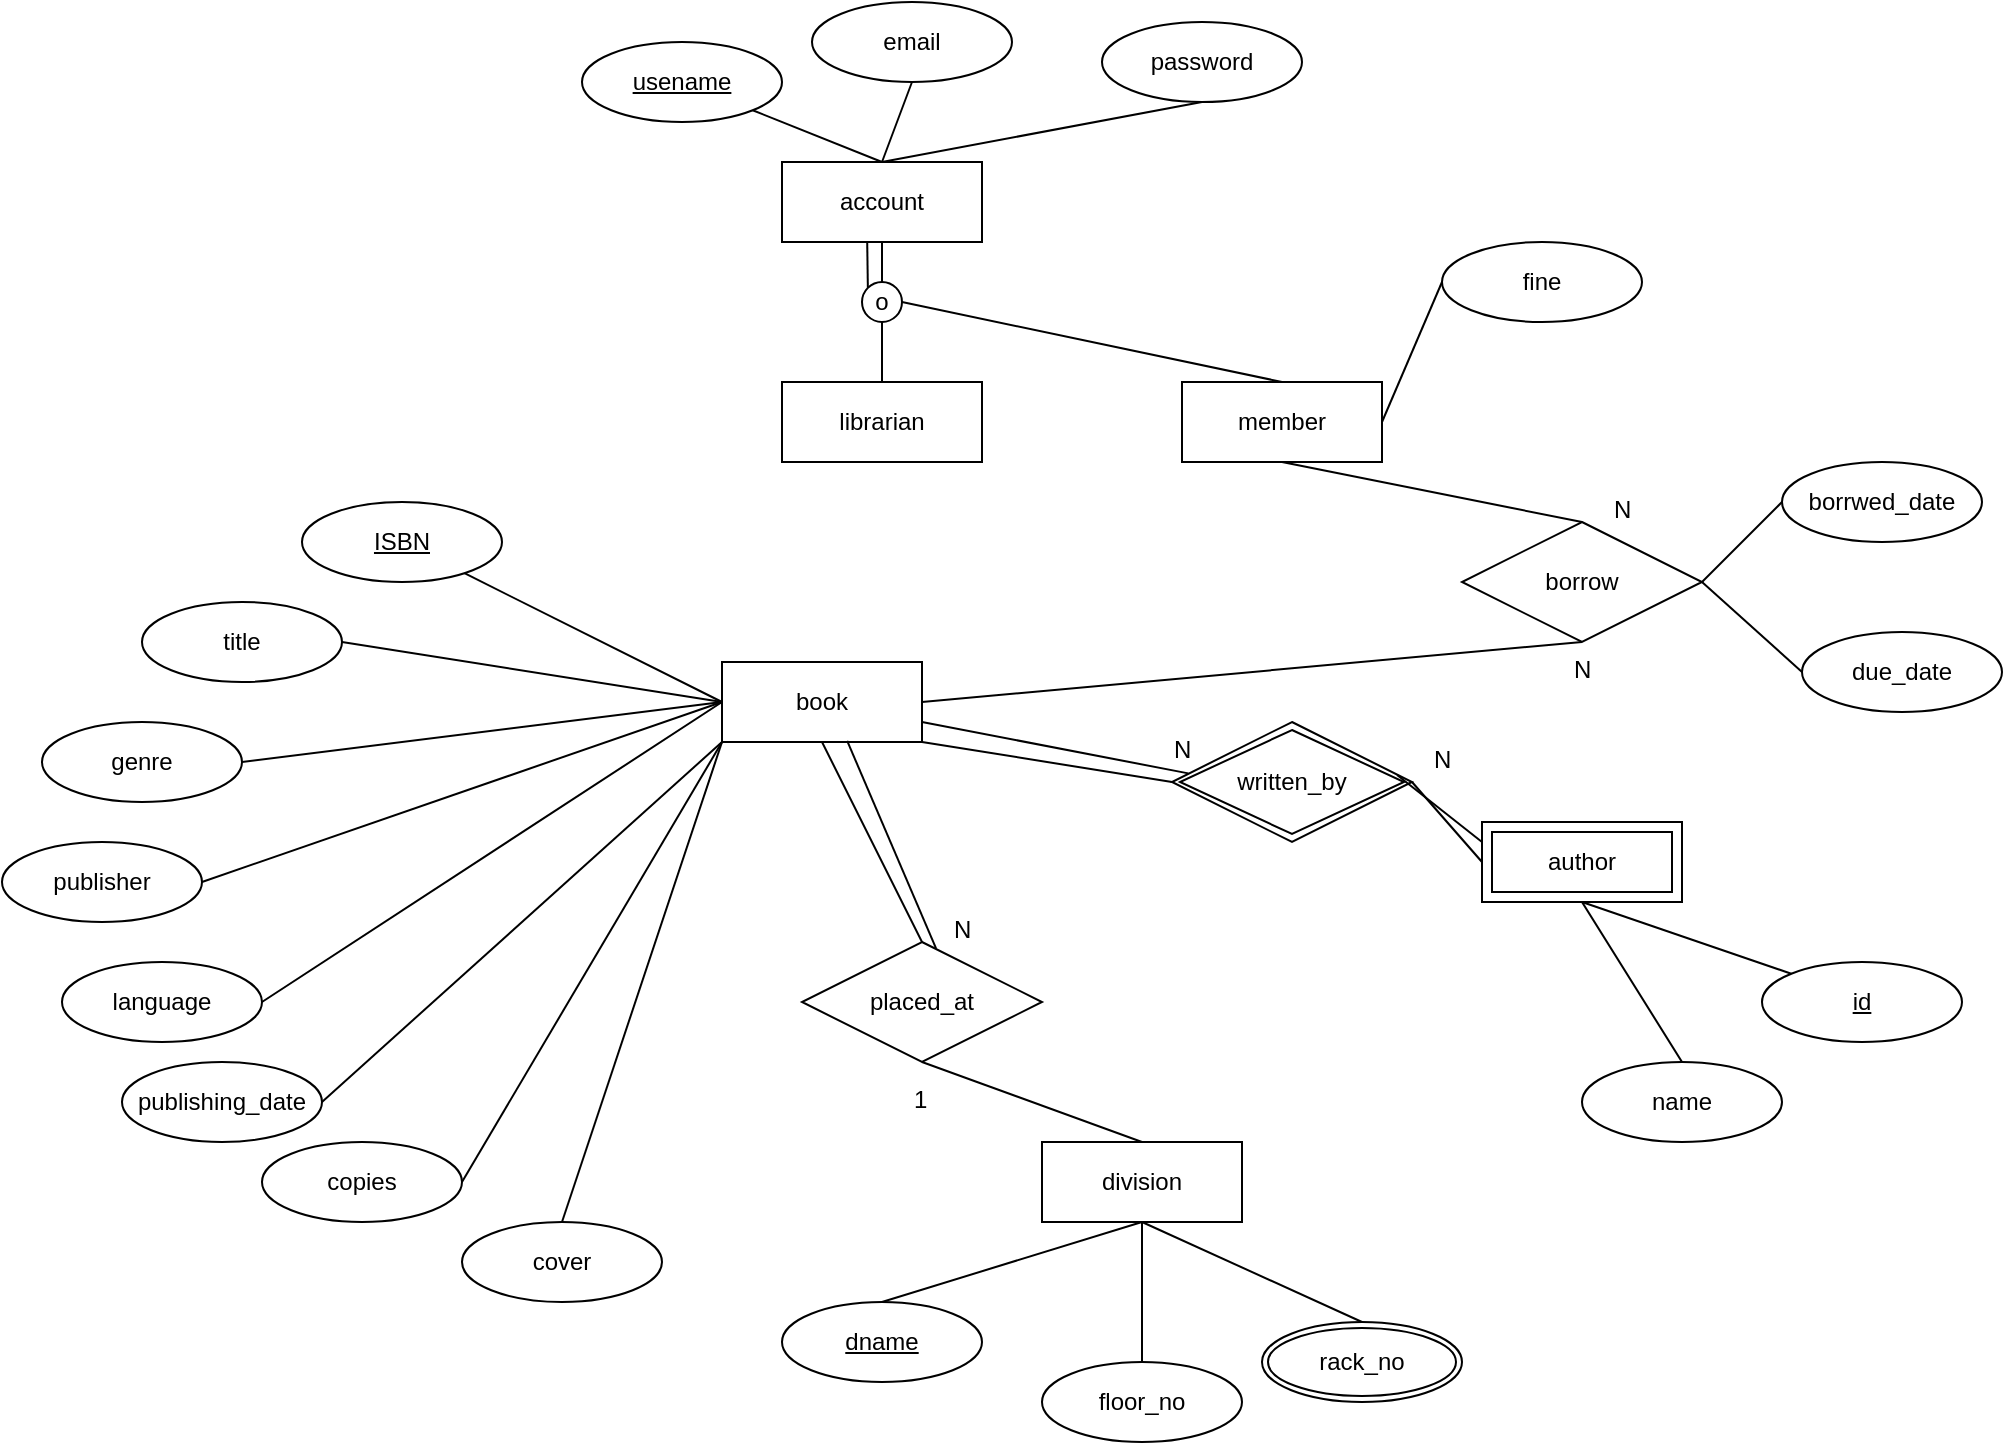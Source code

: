 <mxfile version="14.4.2" type="github">
  <diagram id="j3Z4iEj-AahcLPHdQoN0" name="Page-1">
    <mxGraphModel dx="2036" dy="545" grid="1" gridSize="10" guides="1" tooltips="1" connect="1" arrows="1" fold="1" page="1" pageScale="1" pageWidth="850" pageHeight="1100" math="0" shadow="0">
      <root>
        <mxCell id="0" />
        <mxCell id="1" parent="0" />
        <mxCell id="8FBa52UY_1ct1oGuE3lu-1" value="account" style="whiteSpace=wrap;html=1;align=center;" parent="1" vertex="1">
          <mxGeometry x="110" y="110" width="100" height="40" as="geometry" />
        </mxCell>
        <mxCell id="8FBa52UY_1ct1oGuE3lu-3" value="librarian" style="whiteSpace=wrap;html=1;align=center;" parent="1" vertex="1">
          <mxGeometry x="110" y="220" width="100" height="40" as="geometry" />
        </mxCell>
        <mxCell id="8FBa52UY_1ct1oGuE3lu-4" value="member" style="whiteSpace=wrap;html=1;align=center;" parent="1" vertex="1">
          <mxGeometry x="310" y="220" width="100" height="40" as="geometry" />
        </mxCell>
        <mxCell id="8FBa52UY_1ct1oGuE3lu-5" value="book" style="whiteSpace=wrap;html=1;align=center;" parent="1" vertex="1">
          <mxGeometry x="80" y="360" width="100" height="40" as="geometry" />
        </mxCell>
        <mxCell id="8FBa52UY_1ct1oGuE3lu-6" value="division" style="whiteSpace=wrap;html=1;align=center;" parent="1" vertex="1">
          <mxGeometry x="240" y="600" width="100" height="40" as="geometry" />
        </mxCell>
        <mxCell id="8FBa52UY_1ct1oGuE3lu-8" value="usename" style="ellipse;whiteSpace=wrap;html=1;align=center;fontStyle=4;" parent="1" vertex="1">
          <mxGeometry x="10" y="50" width="100" height="40" as="geometry" />
        </mxCell>
        <mxCell id="8FBa52UY_1ct1oGuE3lu-9" value="email" style="ellipse;whiteSpace=wrap;html=1;align=center;" parent="1" vertex="1">
          <mxGeometry x="125" y="30" width="100" height="40" as="geometry" />
        </mxCell>
        <mxCell id="8FBa52UY_1ct1oGuE3lu-10" value="password" style="ellipse;whiteSpace=wrap;html=1;align=center;" parent="1" vertex="1">
          <mxGeometry x="270" y="40" width="100" height="40" as="geometry" />
        </mxCell>
        <mxCell id="8FBa52UY_1ct1oGuE3lu-11" value="borrow" style="shape=rhombus;perimeter=rhombusPerimeter;whiteSpace=wrap;html=1;align=center;" parent="1" vertex="1">
          <mxGeometry x="450" y="290" width="120" height="60" as="geometry" />
        </mxCell>
        <mxCell id="8FBa52UY_1ct1oGuE3lu-15" value="placed_at" style="shape=rhombus;perimeter=rhombusPerimeter;whiteSpace=wrap;html=1;align=center;" parent="1" vertex="1">
          <mxGeometry x="120" y="500" width="120" height="60" as="geometry" />
        </mxCell>
        <mxCell id="8FBa52UY_1ct1oGuE3lu-16" value="author" style="shape=ext;margin=3;double=1;whiteSpace=wrap;html=1;align=center;" parent="1" vertex="1">
          <mxGeometry x="460" y="440" width="100" height="40" as="geometry" />
        </mxCell>
        <mxCell id="8FBa52UY_1ct1oGuE3lu-17" value="written_by" style="shape=rhombus;double=1;perimeter=rhombusPerimeter;whiteSpace=wrap;html=1;align=center;" parent="1" vertex="1">
          <mxGeometry x="305" y="390" width="120" height="60" as="geometry" />
        </mxCell>
        <mxCell id="8FBa52UY_1ct1oGuE3lu-18" value="" style="endArrow=none;html=1;rounded=0;entryX=0.5;entryY=1;entryDx=0;entryDy=0;exitX=0.5;exitY=0;exitDx=0;exitDy=0;" parent="1" source="8FBa52UY_1ct1oGuE3lu-11" target="8FBa52UY_1ct1oGuE3lu-4" edge="1">
          <mxGeometry relative="1" as="geometry">
            <mxPoint x="300" y="240" as="sourcePoint" />
            <mxPoint x="460" y="240" as="targetPoint" />
          </mxGeometry>
        </mxCell>
        <mxCell id="8FBa52UY_1ct1oGuE3lu-20" value="" style="endArrow=none;html=1;rounded=0;entryX=0.5;entryY=1;entryDx=0;entryDy=0;exitX=1;exitY=0.5;exitDx=0;exitDy=0;" parent="1" source="8FBa52UY_1ct1oGuE3lu-5" target="8FBa52UY_1ct1oGuE3lu-11" edge="1">
          <mxGeometry relative="1" as="geometry">
            <mxPoint x="300" y="320" as="sourcePoint" />
            <mxPoint x="460" y="320" as="targetPoint" />
          </mxGeometry>
        </mxCell>
        <mxCell id="8FBa52UY_1ct1oGuE3lu-24" value="" style="endArrow=none;html=1;rounded=0;exitX=1;exitY=1;exitDx=0;exitDy=0;entryX=0;entryY=0.5;entryDx=0;entryDy=0;" parent="1" source="8FBa52UY_1ct1oGuE3lu-5" target="8FBa52UY_1ct1oGuE3lu-17" edge="1">
          <mxGeometry relative="1" as="geometry">
            <mxPoint x="300" y="360" as="sourcePoint" />
            <mxPoint x="460" y="360" as="targetPoint" />
          </mxGeometry>
        </mxCell>
        <mxCell id="8FBa52UY_1ct1oGuE3lu-25" value="" style="endArrow=none;html=1;rounded=0;entryX=0;entryY=0.5;entryDx=0;entryDy=0;exitX=1;exitY=0.5;exitDx=0;exitDy=0;" parent="1" source="8FBa52UY_1ct1oGuE3lu-17" target="8FBa52UY_1ct1oGuE3lu-16" edge="1">
          <mxGeometry relative="1" as="geometry">
            <mxPoint x="300" y="360" as="sourcePoint" />
            <mxPoint x="460" y="360" as="targetPoint" />
          </mxGeometry>
        </mxCell>
        <mxCell id="8FBa52UY_1ct1oGuE3lu-26" value="" style="endArrow=none;html=1;rounded=0;entryX=0;entryY=0.25;entryDx=0;entryDy=0;exitX=0.938;exitY=0.442;exitDx=0;exitDy=0;exitPerimeter=0;" parent="1" source="8FBa52UY_1ct1oGuE3lu-17" target="8FBa52UY_1ct1oGuE3lu-16" edge="1">
          <mxGeometry relative="1" as="geometry">
            <mxPoint x="300" y="360" as="sourcePoint" />
            <mxPoint x="460" y="360" as="targetPoint" />
          </mxGeometry>
        </mxCell>
        <mxCell id="8FBa52UY_1ct1oGuE3lu-31" value="" style="endArrow=none;html=1;rounded=0;exitX=1;exitY=0.75;exitDx=0;exitDy=0;entryX=0.068;entryY=0.428;entryDx=0;entryDy=0;entryPerimeter=0;" parent="1" source="8FBa52UY_1ct1oGuE3lu-5" target="8FBa52UY_1ct1oGuE3lu-17" edge="1">
          <mxGeometry relative="1" as="geometry">
            <mxPoint x="240" y="460" as="sourcePoint" />
            <mxPoint x="400" y="460" as="targetPoint" />
          </mxGeometry>
        </mxCell>
        <mxCell id="8FBa52UY_1ct1oGuE3lu-32" value="" style="endArrow=none;html=1;rounded=0;entryX=0.5;entryY=1;entryDx=0;entryDy=0;exitX=0.5;exitY=0;exitDx=0;exitDy=0;" parent="1" source="8FBa52UY_1ct1oGuE3lu-15" target="8FBa52UY_1ct1oGuE3lu-5" edge="1">
          <mxGeometry relative="1" as="geometry">
            <mxPoint x="200" y="510" as="sourcePoint" />
            <mxPoint x="360" y="510" as="targetPoint" />
          </mxGeometry>
        </mxCell>
        <mxCell id="8FBa52UY_1ct1oGuE3lu-33" value="" style="endArrow=none;html=1;rounded=0;entryX=0.5;entryY=0;entryDx=0;entryDy=0;exitX=0.5;exitY=1;exitDx=0;exitDy=0;" parent="1" source="8FBa52UY_1ct1oGuE3lu-15" target="8FBa52UY_1ct1oGuE3lu-6" edge="1">
          <mxGeometry relative="1" as="geometry">
            <mxPoint x="200" y="510" as="sourcePoint" />
            <mxPoint x="360" y="510" as="targetPoint" />
          </mxGeometry>
        </mxCell>
        <mxCell id="8FBa52UY_1ct1oGuE3lu-34" value="" style="endArrow=none;html=1;rounded=0;entryX=0.626;entryY=0.987;entryDx=0;entryDy=0;entryPerimeter=0;exitX=0.559;exitY=0.055;exitDx=0;exitDy=0;exitPerimeter=0;" parent="1" source="8FBa52UY_1ct1oGuE3lu-15" target="8FBa52UY_1ct1oGuE3lu-5" edge="1">
          <mxGeometry relative="1" as="geometry">
            <mxPoint x="200" y="510" as="sourcePoint" />
            <mxPoint x="360" y="510" as="targetPoint" />
          </mxGeometry>
        </mxCell>
        <mxCell id="8FBa52UY_1ct1oGuE3lu-35" value="o" style="ellipse;whiteSpace=wrap;html=1;aspect=fixed;" parent="1" vertex="1">
          <mxGeometry x="150" y="170" width="20" height="20" as="geometry" />
        </mxCell>
        <mxCell id="8FBa52UY_1ct1oGuE3lu-36" value="" style="endArrow=none;html=1;entryX=0.5;entryY=0;entryDx=0;entryDy=0;exitX=1;exitY=0.5;exitDx=0;exitDy=0;" parent="1" source="8FBa52UY_1ct1oGuE3lu-35" target="8FBa52UY_1ct1oGuE3lu-4" edge="1">
          <mxGeometry width="50" height="50" relative="1" as="geometry">
            <mxPoint x="250" y="230" as="sourcePoint" />
            <mxPoint x="300" y="180" as="targetPoint" />
          </mxGeometry>
        </mxCell>
        <mxCell id="8FBa52UY_1ct1oGuE3lu-37" value="" style="endArrow=none;html=1;exitX=0.5;exitY=1;exitDx=0;exitDy=0;" parent="1" source="8FBa52UY_1ct1oGuE3lu-35" target="8FBa52UY_1ct1oGuE3lu-3" edge="1">
          <mxGeometry width="50" height="50" relative="1" as="geometry">
            <mxPoint x="250" y="230" as="sourcePoint" />
            <mxPoint x="300" y="180" as="targetPoint" />
          </mxGeometry>
        </mxCell>
        <mxCell id="8FBa52UY_1ct1oGuE3lu-39" value="" style="endArrow=none;html=1;entryX=0.5;entryY=1;entryDx=0;entryDy=0;exitX=0.5;exitY=0;exitDx=0;exitDy=0;" parent="1" source="8FBa52UY_1ct1oGuE3lu-35" target="8FBa52UY_1ct1oGuE3lu-1" edge="1">
          <mxGeometry width="50" height="50" relative="1" as="geometry">
            <mxPoint x="140" y="220" as="sourcePoint" />
            <mxPoint x="190" y="170" as="targetPoint" />
          </mxGeometry>
        </mxCell>
        <mxCell id="8FBa52UY_1ct1oGuE3lu-40" value="" style="endArrow=none;html=1;entryX=0.426;entryY=0.999;entryDx=0;entryDy=0;entryPerimeter=0;exitX=0;exitY=0;exitDx=0;exitDy=0;" parent="1" source="8FBa52UY_1ct1oGuE3lu-35" target="8FBa52UY_1ct1oGuE3lu-1" edge="1">
          <mxGeometry width="50" height="50" relative="1" as="geometry">
            <mxPoint x="140" y="220" as="sourcePoint" />
            <mxPoint x="190" y="170" as="targetPoint" />
          </mxGeometry>
        </mxCell>
        <mxCell id="8FBa52UY_1ct1oGuE3lu-41" value="ISBN" style="ellipse;whiteSpace=wrap;html=1;align=center;fontStyle=4;" parent="1" vertex="1">
          <mxGeometry x="-130" y="280" width="100" height="40" as="geometry" />
        </mxCell>
        <mxCell id="8FBa52UY_1ct1oGuE3lu-42" value="title" style="ellipse;whiteSpace=wrap;html=1;align=center;" parent="1" vertex="1">
          <mxGeometry x="-210" y="330" width="100" height="40" as="geometry" />
        </mxCell>
        <mxCell id="8FBa52UY_1ct1oGuE3lu-43" value="genre" style="ellipse;whiteSpace=wrap;html=1;align=center;" parent="1" vertex="1">
          <mxGeometry x="-260" y="390" width="100" height="40" as="geometry" />
        </mxCell>
        <mxCell id="8FBa52UY_1ct1oGuE3lu-44" value="publisher" style="ellipse;whiteSpace=wrap;html=1;align=center;" parent="1" vertex="1">
          <mxGeometry x="-280" y="450" width="100" height="40" as="geometry" />
        </mxCell>
        <mxCell id="8FBa52UY_1ct1oGuE3lu-45" value="language" style="ellipse;whiteSpace=wrap;html=1;align=center;" parent="1" vertex="1">
          <mxGeometry x="-250" y="510" width="100" height="40" as="geometry" />
        </mxCell>
        <mxCell id="8FBa52UY_1ct1oGuE3lu-46" value="publishing_date" style="ellipse;whiteSpace=wrap;html=1;align=center;" parent="1" vertex="1">
          <mxGeometry x="-220" y="560" width="100" height="40" as="geometry" />
        </mxCell>
        <mxCell id="8FBa52UY_1ct1oGuE3lu-47" value="copies" style="ellipse;whiteSpace=wrap;html=1;align=center;" parent="1" vertex="1">
          <mxGeometry x="-150" y="600" width="100" height="40" as="geometry" />
        </mxCell>
        <mxCell id="8FBa52UY_1ct1oGuE3lu-48" value="cover" style="ellipse;whiteSpace=wrap;html=1;align=center;" parent="1" vertex="1">
          <mxGeometry x="-50" y="640" width="100" height="40" as="geometry" />
        </mxCell>
        <mxCell id="8FBa52UY_1ct1oGuE3lu-50" value="name" style="ellipse;whiteSpace=wrap;html=1;align=center;" parent="1" vertex="1">
          <mxGeometry x="510" y="560" width="100" height="40" as="geometry" />
        </mxCell>
        <mxCell id="8FBa52UY_1ct1oGuE3lu-51" value="id" style="ellipse;whiteSpace=wrap;html=1;align=center;fontStyle=4;" parent="1" vertex="1">
          <mxGeometry x="600" y="510" width="100" height="40" as="geometry" />
        </mxCell>
        <mxCell id="8FBa52UY_1ct1oGuE3lu-52" value="floor_no" style="ellipse;whiteSpace=wrap;html=1;align=center;" parent="1" vertex="1">
          <mxGeometry x="240" y="710" width="100" height="40" as="geometry" />
        </mxCell>
        <mxCell id="8FBa52UY_1ct1oGuE3lu-53" value="dname" style="ellipse;whiteSpace=wrap;html=1;align=center;fontStyle=4;" parent="1" vertex="1">
          <mxGeometry x="110" y="680" width="100" height="40" as="geometry" />
        </mxCell>
        <mxCell id="8FBa52UY_1ct1oGuE3lu-55" value="rack_no" style="ellipse;shape=doubleEllipse;margin=3;whiteSpace=wrap;html=1;align=center;" parent="1" vertex="1">
          <mxGeometry x="350" y="690" width="100" height="40" as="geometry" />
        </mxCell>
        <mxCell id="8FBa52UY_1ct1oGuE3lu-56" value="borrwed_date" style="ellipse;whiteSpace=wrap;html=1;align=center;" parent="1" vertex="1">
          <mxGeometry x="610" y="260" width="100" height="40" as="geometry" />
        </mxCell>
        <mxCell id="8FBa52UY_1ct1oGuE3lu-57" value="due_date" style="ellipse;whiteSpace=wrap;html=1;align=center;" parent="1" vertex="1">
          <mxGeometry x="620" y="345" width="100" height="40" as="geometry" />
        </mxCell>
        <mxCell id="8FBa52UY_1ct1oGuE3lu-58" value="" style="endArrow=none;html=1;rounded=0;exitX=1;exitY=0.5;exitDx=0;exitDy=0;entryX=0;entryY=0.5;entryDx=0;entryDy=0;" parent="1" source="8FBa52UY_1ct1oGuE3lu-11" target="8FBa52UY_1ct1oGuE3lu-56" edge="1">
          <mxGeometry relative="1" as="geometry">
            <mxPoint x="490" y="200" as="sourcePoint" />
            <mxPoint x="650" y="200" as="targetPoint" />
          </mxGeometry>
        </mxCell>
        <mxCell id="8FBa52UY_1ct1oGuE3lu-59" value="" style="endArrow=none;html=1;rounded=0;entryX=0;entryY=0.5;entryDx=0;entryDy=0;exitX=1;exitY=0.5;exitDx=0;exitDy=0;" parent="1" source="8FBa52UY_1ct1oGuE3lu-11" target="8FBa52UY_1ct1oGuE3lu-57" edge="1">
          <mxGeometry relative="1" as="geometry">
            <mxPoint x="610" y="320" as="sourcePoint" />
            <mxPoint x="810" y="330" as="targetPoint" />
          </mxGeometry>
        </mxCell>
        <mxCell id="8FBa52UY_1ct1oGuE3lu-60" value="" style="endArrow=none;html=1;rounded=0;" parent="1" source="8FBa52UY_1ct1oGuE3lu-41" edge="1">
          <mxGeometry relative="1" as="geometry">
            <mxPoint x="240" y="310" as="sourcePoint" />
            <mxPoint x="80" y="380" as="targetPoint" />
          </mxGeometry>
        </mxCell>
        <mxCell id="8FBa52UY_1ct1oGuE3lu-61" value="" style="endArrow=none;html=1;rounded=0;exitX=1;exitY=0.5;exitDx=0;exitDy=0;entryX=0;entryY=0.5;entryDx=0;entryDy=0;" parent="1" source="8FBa52UY_1ct1oGuE3lu-42" target="8FBa52UY_1ct1oGuE3lu-5" edge="1">
          <mxGeometry relative="1" as="geometry">
            <mxPoint x="240" y="330" as="sourcePoint" />
            <mxPoint x="400" y="330" as="targetPoint" />
          </mxGeometry>
        </mxCell>
        <mxCell id="8FBa52UY_1ct1oGuE3lu-62" value="" style="endArrow=none;html=1;rounded=0;exitX=1;exitY=0.5;exitDx=0;exitDy=0;entryX=0;entryY=0.5;entryDx=0;entryDy=0;" parent="1" source="8FBa52UY_1ct1oGuE3lu-43" target="8FBa52UY_1ct1oGuE3lu-5" edge="1">
          <mxGeometry relative="1" as="geometry">
            <mxPoint x="240" y="330" as="sourcePoint" />
            <mxPoint x="400" y="330" as="targetPoint" />
          </mxGeometry>
        </mxCell>
        <mxCell id="8FBa52UY_1ct1oGuE3lu-63" value="" style="endArrow=none;html=1;rounded=0;exitX=1;exitY=0.5;exitDx=0;exitDy=0;" parent="1" source="8FBa52UY_1ct1oGuE3lu-44" edge="1">
          <mxGeometry relative="1" as="geometry">
            <mxPoint x="240" y="330" as="sourcePoint" />
            <mxPoint x="80" y="380" as="targetPoint" />
          </mxGeometry>
        </mxCell>
        <mxCell id="8FBa52UY_1ct1oGuE3lu-64" value="" style="endArrow=none;html=1;rounded=0;exitX=1;exitY=0.5;exitDx=0;exitDy=0;" parent="1" source="8FBa52UY_1ct1oGuE3lu-45" edge="1">
          <mxGeometry relative="1" as="geometry">
            <mxPoint x="240" y="330" as="sourcePoint" />
            <mxPoint x="80" y="380" as="targetPoint" />
          </mxGeometry>
        </mxCell>
        <mxCell id="8FBa52UY_1ct1oGuE3lu-65" value="" style="endArrow=none;html=1;rounded=0;exitX=1;exitY=0.5;exitDx=0;exitDy=0;entryX=0;entryY=1;entryDx=0;entryDy=0;" parent="1" source="8FBa52UY_1ct1oGuE3lu-46" target="8FBa52UY_1ct1oGuE3lu-5" edge="1">
          <mxGeometry relative="1" as="geometry">
            <mxPoint x="240" y="500" as="sourcePoint" />
            <mxPoint x="400" y="500" as="targetPoint" />
          </mxGeometry>
        </mxCell>
        <mxCell id="8FBa52UY_1ct1oGuE3lu-66" value="" style="endArrow=none;html=1;rounded=0;exitX=1;exitY=0.5;exitDx=0;exitDy=0;entryX=0;entryY=1;entryDx=0;entryDy=0;" parent="1" source="8FBa52UY_1ct1oGuE3lu-47" target="8FBa52UY_1ct1oGuE3lu-5" edge="1">
          <mxGeometry relative="1" as="geometry">
            <mxPoint x="240" y="500" as="sourcePoint" />
            <mxPoint x="400" y="500" as="targetPoint" />
          </mxGeometry>
        </mxCell>
        <mxCell id="8FBa52UY_1ct1oGuE3lu-67" value="" style="endArrow=none;html=1;rounded=0;exitX=0.5;exitY=0;exitDx=0;exitDy=0;" parent="1" source="8FBa52UY_1ct1oGuE3lu-48" edge="1">
          <mxGeometry relative="1" as="geometry">
            <mxPoint x="240" y="500" as="sourcePoint" />
            <mxPoint x="80" y="400" as="targetPoint" />
          </mxGeometry>
        </mxCell>
        <mxCell id="8FBa52UY_1ct1oGuE3lu-68" value="" style="endArrow=none;html=1;rounded=0;exitX=0.5;exitY=1;exitDx=0;exitDy=0;entryX=0.5;entryY=0;entryDx=0;entryDy=0;" parent="1" source="8FBa52UY_1ct1oGuE3lu-16" target="8FBa52UY_1ct1oGuE3lu-50" edge="1">
          <mxGeometry relative="1" as="geometry">
            <mxPoint x="410" y="590" as="sourcePoint" />
            <mxPoint x="570" y="590" as="targetPoint" />
          </mxGeometry>
        </mxCell>
        <mxCell id="8FBa52UY_1ct1oGuE3lu-69" value="" style="endArrow=none;html=1;rounded=0;entryX=0;entryY=0;entryDx=0;entryDy=0;" parent="1" target="8FBa52UY_1ct1oGuE3lu-51" edge="1">
          <mxGeometry relative="1" as="geometry">
            <mxPoint x="510" y="480" as="sourcePoint" />
            <mxPoint x="570" y="590" as="targetPoint" />
          </mxGeometry>
        </mxCell>
        <mxCell id="8FBa52UY_1ct1oGuE3lu-71" value="" style="endArrow=none;html=1;rounded=0;exitX=0.5;exitY=1;exitDx=0;exitDy=0;entryX=0.5;entryY=0;entryDx=0;entryDy=0;" parent="1" source="8FBa52UY_1ct1oGuE3lu-6" target="8FBa52UY_1ct1oGuE3lu-55" edge="1">
          <mxGeometry relative="1" as="geometry">
            <mxPoint x="440" y="690" as="sourcePoint" />
            <mxPoint x="600" y="690" as="targetPoint" />
          </mxGeometry>
        </mxCell>
        <mxCell id="8FBa52UY_1ct1oGuE3lu-72" value="" style="endArrow=none;html=1;rounded=0;exitX=0.5;exitY=1;exitDx=0;exitDy=0;entryX=0.5;entryY=0;entryDx=0;entryDy=0;" parent="1" source="8FBa52UY_1ct1oGuE3lu-6" target="8FBa52UY_1ct1oGuE3lu-52" edge="1">
          <mxGeometry relative="1" as="geometry">
            <mxPoint x="440" y="690" as="sourcePoint" />
            <mxPoint x="600" y="690" as="targetPoint" />
          </mxGeometry>
        </mxCell>
        <mxCell id="8FBa52UY_1ct1oGuE3lu-73" value="" style="endArrow=none;html=1;rounded=0;exitX=0.5;exitY=1;exitDx=0;exitDy=0;entryX=0.5;entryY=0;entryDx=0;entryDy=0;" parent="1" source="8FBa52UY_1ct1oGuE3lu-6" target="8FBa52UY_1ct1oGuE3lu-53" edge="1">
          <mxGeometry relative="1" as="geometry">
            <mxPoint x="440" y="690" as="sourcePoint" />
            <mxPoint x="600" y="690" as="targetPoint" />
          </mxGeometry>
        </mxCell>
        <mxCell id="8FBa52UY_1ct1oGuE3lu-77" value="" style="endArrow=none;html=1;rounded=0;entryX=0.5;entryY=0;entryDx=0;entryDy=0;" parent="1" source="8FBa52UY_1ct1oGuE3lu-8" target="8FBa52UY_1ct1oGuE3lu-1" edge="1">
          <mxGeometry relative="1" as="geometry">
            <mxPoint x="40" y="210" as="sourcePoint" />
            <mxPoint x="200" y="210" as="targetPoint" />
          </mxGeometry>
        </mxCell>
        <mxCell id="8FBa52UY_1ct1oGuE3lu-78" value="" style="endArrow=none;html=1;rounded=0;entryX=0.5;entryY=1;entryDx=0;entryDy=0;exitX=0.5;exitY=0;exitDx=0;exitDy=0;" parent="1" source="8FBa52UY_1ct1oGuE3lu-1" target="8FBa52UY_1ct1oGuE3lu-9" edge="1">
          <mxGeometry relative="1" as="geometry">
            <mxPoint x="40" y="210" as="sourcePoint" />
            <mxPoint x="200" y="210" as="targetPoint" />
          </mxGeometry>
        </mxCell>
        <mxCell id="8FBa52UY_1ct1oGuE3lu-79" value="" style="endArrow=none;html=1;rounded=0;entryX=0.5;entryY=1;entryDx=0;entryDy=0;exitX=0.5;exitY=0;exitDx=0;exitDy=0;" parent="1" source="8FBa52UY_1ct1oGuE3lu-1" target="8FBa52UY_1ct1oGuE3lu-10" edge="1">
          <mxGeometry relative="1" as="geometry">
            <mxPoint x="40" y="210" as="sourcePoint" />
            <mxPoint x="200" y="210" as="targetPoint" />
          </mxGeometry>
        </mxCell>
        <mxCell id="8FBa52UY_1ct1oGuE3lu-80" value="fine" style="ellipse;whiteSpace=wrap;html=1;align=center;" parent="1" vertex="1">
          <mxGeometry x="440" y="150" width="100" height="40" as="geometry" />
        </mxCell>
        <mxCell id="8FBa52UY_1ct1oGuE3lu-81" value="" style="endArrow=none;html=1;rounded=0;entryX=0;entryY=0.5;entryDx=0;entryDy=0;exitX=1;exitY=0.5;exitDx=0;exitDy=0;" parent="1" source="8FBa52UY_1ct1oGuE3lu-4" target="8FBa52UY_1ct1oGuE3lu-80" edge="1">
          <mxGeometry relative="1" as="geometry">
            <mxPoint x="330" y="290" as="sourcePoint" />
            <mxPoint x="490" y="290" as="targetPoint" />
          </mxGeometry>
        </mxCell>
        <mxCell id="8FBa52UY_1ct1oGuE3lu-85" value="N" style="text;strokeColor=none;fillColor=none;spacingLeft=4;spacingRight=4;overflow=hidden;rotatable=0;points=[[0,0.5],[1,0.5]];portConstraint=eastwest;fontSize=12;" parent="1" vertex="1">
          <mxGeometry x="430" y="395" width="40" height="30" as="geometry" />
        </mxCell>
        <mxCell id="8FBa52UY_1ct1oGuE3lu-87" value="N" style="text;strokeColor=none;fillColor=none;spacingLeft=4;spacingRight=4;overflow=hidden;rotatable=0;points=[[0,0.5],[1,0.5]];portConstraint=eastwest;fontSize=12;" parent="1" vertex="1">
          <mxGeometry x="300" y="390" width="40" height="30" as="geometry" />
        </mxCell>
        <mxCell id="8FBa52UY_1ct1oGuE3lu-88" value="N" style="text;strokeColor=none;fillColor=none;spacingLeft=4;spacingRight=4;overflow=hidden;rotatable=0;points=[[0,0.5],[1,0.5]];portConstraint=eastwest;fontSize=12;" parent="1" vertex="1">
          <mxGeometry x="500" y="350" width="40" height="30" as="geometry" />
        </mxCell>
        <mxCell id="8FBa52UY_1ct1oGuE3lu-89" value="N" style="text;strokeColor=none;fillColor=none;spacingLeft=4;spacingRight=4;overflow=hidden;rotatable=0;points=[[0,0.5],[1,0.5]];portConstraint=eastwest;fontSize=12;" parent="1" vertex="1">
          <mxGeometry x="520" y="270" width="40" height="30" as="geometry" />
        </mxCell>
        <mxCell id="8FBa52UY_1ct1oGuE3lu-95" value="N" style="text;strokeColor=none;fillColor=none;spacingLeft=4;spacingRight=4;overflow=hidden;rotatable=0;points=[[0,0.5],[1,0.5]];portConstraint=eastwest;fontSize=12;" parent="1" vertex="1">
          <mxGeometry x="190" y="480" width="40" height="30" as="geometry" />
        </mxCell>
        <mxCell id="8FBa52UY_1ct1oGuE3lu-97" value="1&#xa;" style="text;strokeColor=none;fillColor=none;spacingLeft=4;spacingRight=4;overflow=hidden;rotatable=0;points=[[0,0.5],[1,0.5]];portConstraint=eastwest;fontSize=12;" parent="1" vertex="1">
          <mxGeometry x="170" y="565" width="40" height="30" as="geometry" />
        </mxCell>
      </root>
    </mxGraphModel>
  </diagram>
</mxfile>
